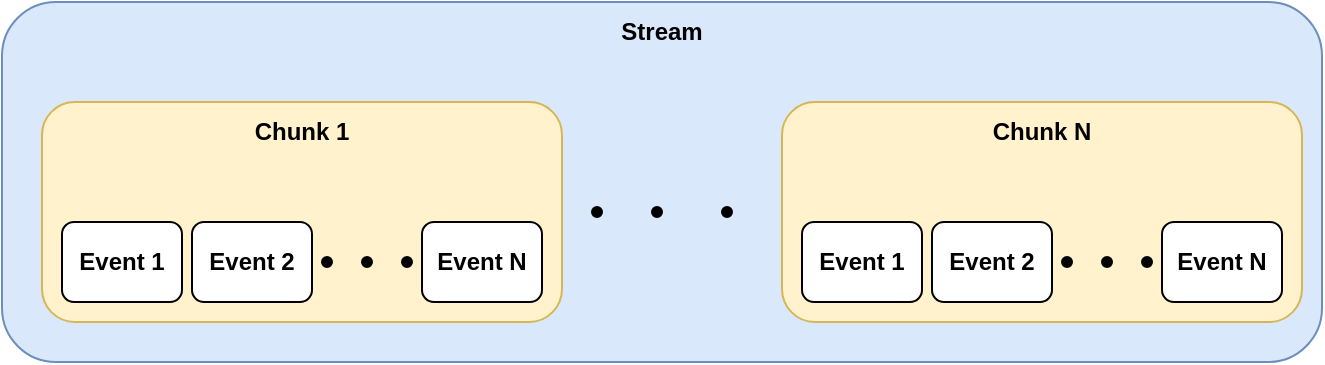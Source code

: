 <mxfile version="20.5.3" type="device"><diagram id="wOU1ZfG-oeX-nfnuTugj" name="Page-1"><mxGraphModel dx="1422" dy="705" grid="1" gridSize="10" guides="1" tooltips="1" connect="1" arrows="1" fold="1" page="1" pageScale="1" pageWidth="827" pageHeight="1169" math="0" shadow="0"><root><mxCell id="0"/><mxCell id="1" parent="0"/><mxCell id="CM3pNEuOoPRZVfXqFhib-1" value="" style="rounded=1;whiteSpace=wrap;html=1;fillColor=#dae8fc;strokeColor=#6c8ebf;" parent="1" vertex="1"><mxGeometry width="660" height="180" as="geometry"/></mxCell><mxCell id="CM3pNEuOoPRZVfXqFhib-4" value="" style="rounded=1;whiteSpace=wrap;html=1;fillColor=#fff2cc;strokeColor=#d6b656;" parent="1" vertex="1"><mxGeometry x="20" y="50" width="260" height="110" as="geometry"/></mxCell><mxCell id="CM3pNEuOoPRZVfXqFhib-2" value="&lt;b&gt;Stream&lt;/b&gt;" style="text;html=1;strokeColor=none;fillColor=none;align=center;verticalAlign=middle;whiteSpace=wrap;rounded=0;" parent="1" vertex="1"><mxGeometry x="300" width="60" height="30" as="geometry"/></mxCell><mxCell id="CM3pNEuOoPRZVfXqFhib-3" value="&lt;b&gt;Event 1&lt;/b&gt;" style="rounded=1;whiteSpace=wrap;html=1;" parent="1" vertex="1"><mxGeometry x="30" y="110" width="60" height="40" as="geometry"/></mxCell><mxCell id="CM3pNEuOoPRZVfXqFhib-5" value="&lt;b&gt;Event 2&lt;/b&gt;" style="rounded=1;whiteSpace=wrap;html=1;" parent="1" vertex="1"><mxGeometry x="95" y="110" width="60" height="40" as="geometry"/></mxCell><mxCell id="CM3pNEuOoPRZVfXqFhib-6" value="&lt;b&gt;Event N&lt;/b&gt;" style="rounded=1;whiteSpace=wrap;html=1;" parent="1" vertex="1"><mxGeometry x="210" y="110" width="60" height="40" as="geometry"/></mxCell><mxCell id="CM3pNEuOoPRZVfXqFhib-7" value="" style="ellipse;whiteSpace=wrap;html=1;aspect=fixed;fillColor=#000;" parent="1" vertex="1"><mxGeometry x="160" y="127.5" width="5" height="5" as="geometry"/></mxCell><mxCell id="CM3pNEuOoPRZVfXqFhib-10" value="" style="ellipse;whiteSpace=wrap;html=1;aspect=fixed;fillColor=#000;" parent="1" vertex="1"><mxGeometry x="180" y="127.5" width="5" height="5" as="geometry"/></mxCell><mxCell id="CM3pNEuOoPRZVfXqFhib-11" value="" style="ellipse;whiteSpace=wrap;html=1;aspect=fixed;fillColor=#000;" parent="1" vertex="1"><mxGeometry x="200" y="127.5" width="5" height="5" as="geometry"/></mxCell><mxCell id="CM3pNEuOoPRZVfXqFhib-12" value="&lt;b&gt;Chunk 1&lt;/b&gt;" style="text;html=1;strokeColor=none;fillColor=none;align=center;verticalAlign=middle;whiteSpace=wrap;rounded=0;" parent="1" vertex="1"><mxGeometry x="120" y="50" width="60" height="30" as="geometry"/></mxCell><mxCell id="CM3pNEuOoPRZVfXqFhib-13" value="" style="rounded=1;whiteSpace=wrap;html=1;fillColor=#fff2cc;strokeColor=#d6b656;" parent="1" vertex="1"><mxGeometry x="390" y="50" width="260" height="110" as="geometry"/></mxCell><mxCell id="CM3pNEuOoPRZVfXqFhib-14" value="&lt;b&gt;Event 1&lt;/b&gt;" style="rounded=1;whiteSpace=wrap;html=1;" parent="1" vertex="1"><mxGeometry x="400" y="110" width="60" height="40" as="geometry"/></mxCell><mxCell id="CM3pNEuOoPRZVfXqFhib-15" value="&lt;b&gt;Event 2&lt;/b&gt;" style="rounded=1;whiteSpace=wrap;html=1;" parent="1" vertex="1"><mxGeometry x="465" y="110" width="60" height="40" as="geometry"/></mxCell><mxCell id="CM3pNEuOoPRZVfXqFhib-16" value="&lt;b&gt;Event N&lt;/b&gt;" style="rounded=1;whiteSpace=wrap;html=1;" parent="1" vertex="1"><mxGeometry x="580" y="110" width="60" height="40" as="geometry"/></mxCell><mxCell id="CM3pNEuOoPRZVfXqFhib-17" value="" style="ellipse;whiteSpace=wrap;html=1;aspect=fixed;fillColor=#000;" parent="1" vertex="1"><mxGeometry x="530" y="127.5" width="5" height="5" as="geometry"/></mxCell><mxCell id="CM3pNEuOoPRZVfXqFhib-18" value="" style="ellipse;whiteSpace=wrap;html=1;aspect=fixed;fillColor=#000;" parent="1" vertex="1"><mxGeometry x="550" y="127.5" width="5" height="5" as="geometry"/></mxCell><mxCell id="CM3pNEuOoPRZVfXqFhib-19" value="" style="ellipse;whiteSpace=wrap;html=1;aspect=fixed;fillColor=#000;" parent="1" vertex="1"><mxGeometry x="570" y="127.5" width="5" height="5" as="geometry"/></mxCell><mxCell id="CM3pNEuOoPRZVfXqFhib-20" value="&lt;b&gt;Chunk N&lt;/b&gt;" style="text;html=1;strokeColor=none;fillColor=none;align=center;verticalAlign=middle;whiteSpace=wrap;rounded=0;" parent="1" vertex="1"><mxGeometry x="490" y="50" width="60" height="30" as="geometry"/></mxCell><mxCell id="CM3pNEuOoPRZVfXqFhib-21" value="" style="ellipse;whiteSpace=wrap;html=1;aspect=fixed;fillColor=#000;" parent="1" vertex="1"><mxGeometry x="295" y="102.5" width="5" height="5" as="geometry"/></mxCell><mxCell id="CM3pNEuOoPRZVfXqFhib-22" value="" style="ellipse;whiteSpace=wrap;html=1;aspect=fixed;fillColor=#000;fontStyle=1" parent="1" vertex="1"><mxGeometry x="325" y="102.5" width="5" height="5" as="geometry"/></mxCell><mxCell id="CM3pNEuOoPRZVfXqFhib-23" value="" style="ellipse;whiteSpace=wrap;html=1;aspect=fixed;fillColor=#000;" parent="1" vertex="1"><mxGeometry x="360" y="102.5" width="5" height="5" as="geometry"/></mxCell></root></mxGraphModel></diagram></mxfile>